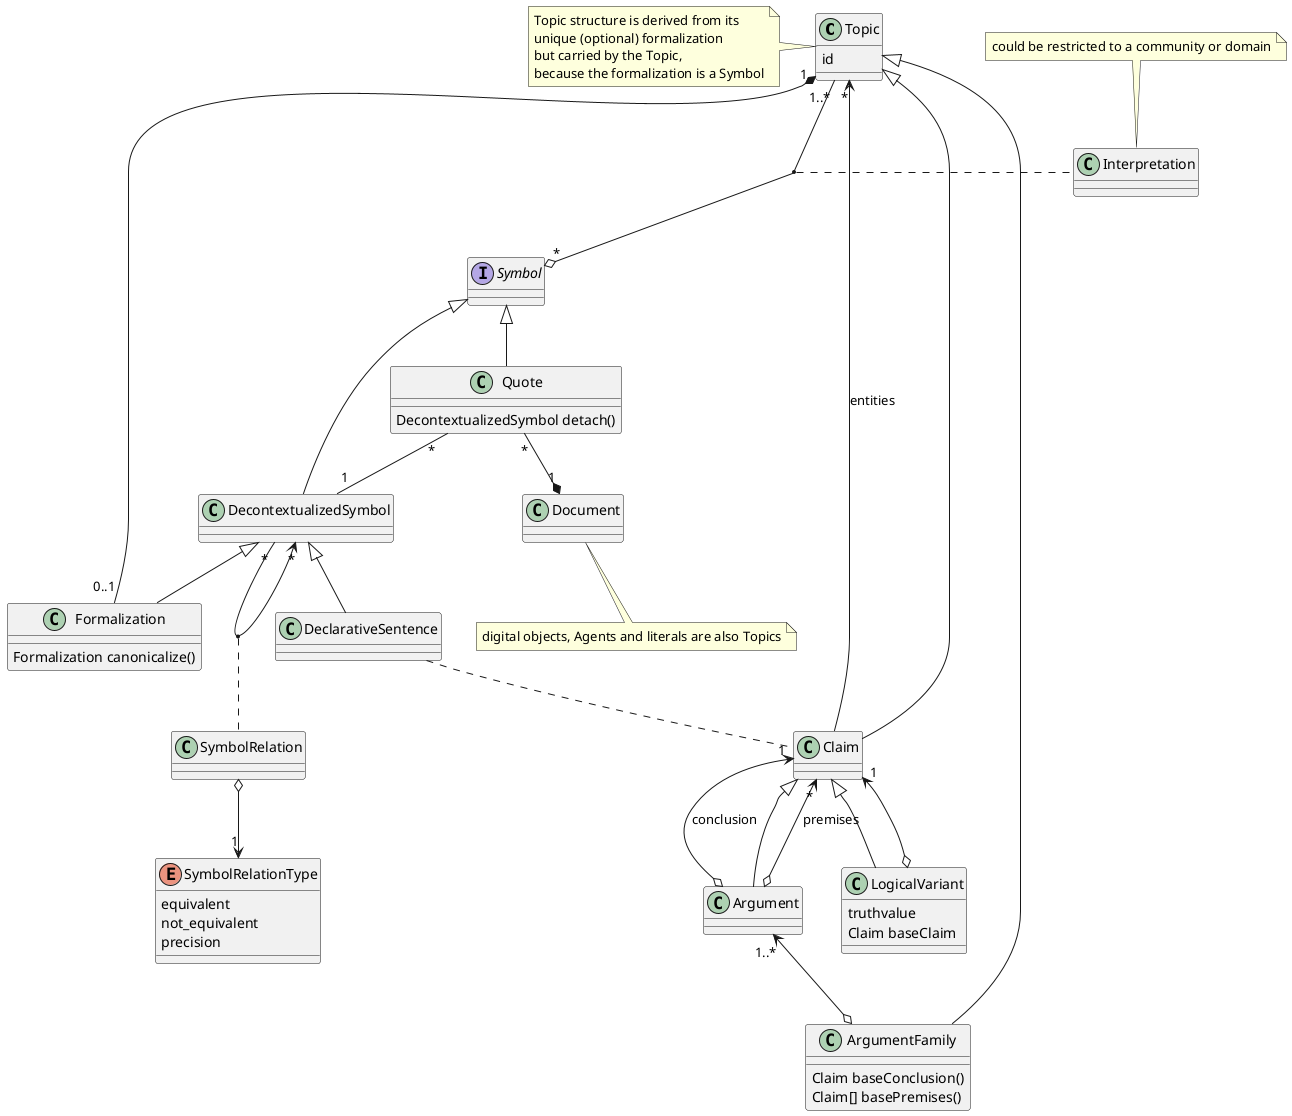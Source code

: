 @startuml

class Topic {
  id
}
note left: Topic structure is derived from its \nunique (optional) formalization\nbut carried by the Topic,\nbecause the formalization is a Symbol

Topic "1..*" --o "*" Symbol
(Topic , Symbol) . Interpretation
class Interpretation {}
note top: could be restricted to a community or domain

DecontextualizedSymbol <|-- Formalization

class Formalization {
  Formalization canonicalize()
}

Topic "1" *-- "0..1" Formalization

Topic <|-- Claim

DecontextualizedSymbol "*" --> "*" DecontextualizedSymbol
(DecontextualizedSymbol , DecontextualizedSymbol) . SymbolRelation
DecontextualizedSymbol <|-- DeclarativeSentence

SymbolRelation o--> "1" SymbolRelationType

enum SymbolRelationType {
  equivalent
  not_equivalent
  precision
}

Quote "*" -- "1" DecontextualizedSymbol
Quote "*" --* "1" Document

interface Symbol
Symbol <|-- DecontextualizedSymbol
Symbol <|-- Quote

class Quote {
  DecontextualizedSymbol detach()
}

class Document {

}
note bottom: digital objects, Agents and literals are also Topics


Claim <|-- Argument

Topic "*" <-- Claim : entities
Argument o--> "*" Claim : premises
Argument o--> "1" Claim : conclusion

Claim <|-- LogicalVariant
Claim "1" <--o LogicalVariant

DeclarativeSentence .. Claim

class LogicalVariant {
  truthvalue
  Claim baseClaim
}

class ArgumentFamily {
  Claim baseConclusion()
  Claim[] basePremises()
}

Argument "1..*" <--o ArgumentFamily
Topic <|-- ArgumentFamily

@enduml
